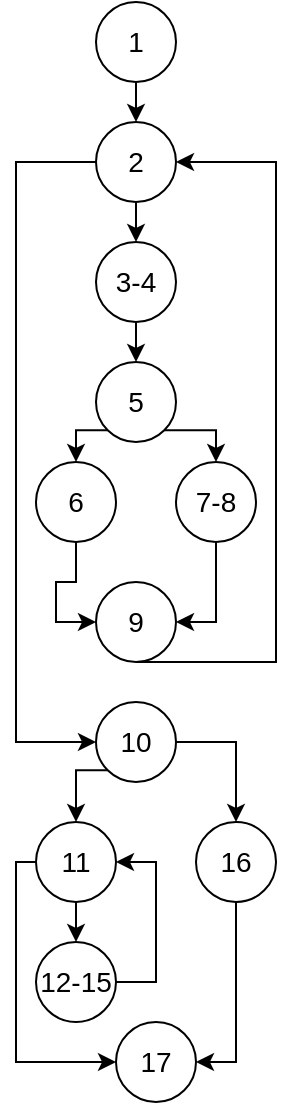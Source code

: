 <mxfile version="20.4.1" type="device"><diagram id="ZtWcIgFMf2rgeDsq5XCG" name="Page-1"><mxGraphModel dx="1393" dy="899" grid="1" gridSize="10" guides="1" tooltips="1" connect="1" arrows="1" fold="1" page="1" pageScale="1" pageWidth="850" pageHeight="1100" math="0" shadow="0"><root><mxCell id="0"/><mxCell id="1" parent="0"/><mxCell id="P0hd-GERREpuTdXWMBIf-4" style="edgeStyle=orthogonalEdgeStyle;rounded=0;orthogonalLoop=1;jettySize=auto;html=1;exitX=0.5;exitY=1;exitDx=0;exitDy=0;entryX=0.5;entryY=0;entryDx=0;entryDy=0;fontSize=14;" parent="1" source="P0hd-GERREpuTdXWMBIf-1" target="P0hd-GERREpuTdXWMBIf-2" edge="1"><mxGeometry relative="1" as="geometry"/></mxCell><mxCell id="P0hd-GERREpuTdXWMBIf-1" value="&lt;font style=&quot;font-size: 14px;&quot;&gt;1&lt;/font&gt;" style="ellipse;whiteSpace=wrap;html=1;" parent="1" vertex="1"><mxGeometry x="300" y="70" width="40" height="40" as="geometry"/></mxCell><mxCell id="P0hd-GERREpuTdXWMBIf-5" style="edgeStyle=orthogonalEdgeStyle;rounded=0;orthogonalLoop=1;jettySize=auto;html=1;exitX=0.5;exitY=1;exitDx=0;exitDy=0;entryX=0.5;entryY=0;entryDx=0;entryDy=0;fontSize=14;" parent="1" source="P0hd-GERREpuTdXWMBIf-2" target="P0hd-GERREpuTdXWMBIf-3" edge="1"><mxGeometry relative="1" as="geometry"/></mxCell><mxCell id="tIrS0EkNQ1tBFKIvZApg-7" style="edgeStyle=orthogonalEdgeStyle;rounded=0;orthogonalLoop=1;jettySize=auto;html=1;exitX=0;exitY=0.5;exitDx=0;exitDy=0;entryX=0;entryY=0.5;entryDx=0;entryDy=0;" edge="1" parent="1" source="P0hd-GERREpuTdXWMBIf-2" target="tIrS0EkNQ1tBFKIvZApg-6"><mxGeometry relative="1" as="geometry"><Array as="points"><mxPoint x="260" y="150"/><mxPoint x="260" y="440"/></Array></mxGeometry></mxCell><mxCell id="P0hd-GERREpuTdXWMBIf-2" value="&lt;span style=&quot;font-size: 14px;&quot;&gt;2&lt;/span&gt;" style="ellipse;whiteSpace=wrap;html=1;" parent="1" vertex="1"><mxGeometry x="300" y="130" width="40" height="40" as="geometry"/></mxCell><mxCell id="P0hd-GERREpuTdXWMBIf-7" style="edgeStyle=orthogonalEdgeStyle;rounded=0;orthogonalLoop=1;jettySize=auto;html=1;exitX=0.5;exitY=1;exitDx=0;exitDy=0;entryX=0.5;entryY=0;entryDx=0;entryDy=0;fontSize=14;" parent="1" source="P0hd-GERREpuTdXWMBIf-3" target="P0hd-GERREpuTdXWMBIf-6" edge="1"><mxGeometry relative="1" as="geometry"/></mxCell><mxCell id="P0hd-GERREpuTdXWMBIf-3" value="&lt;span style=&quot;font-size: 14px;&quot;&gt;3-4&lt;/span&gt;" style="ellipse;whiteSpace=wrap;html=1;" parent="1" vertex="1"><mxGeometry x="300" y="190" width="40" height="40" as="geometry"/></mxCell><mxCell id="P0hd-GERREpuTdXWMBIf-10" style="edgeStyle=orthogonalEdgeStyle;rounded=0;orthogonalLoop=1;jettySize=auto;html=1;exitX=0;exitY=1;exitDx=0;exitDy=0;entryX=0.5;entryY=0;entryDx=0;entryDy=0;fontSize=14;" parent="1" source="P0hd-GERREpuTdXWMBIf-6" target="P0hd-GERREpuTdXWMBIf-9" edge="1"><mxGeometry relative="1" as="geometry"/></mxCell><mxCell id="P0hd-GERREpuTdXWMBIf-11" style="edgeStyle=orthogonalEdgeStyle;rounded=0;orthogonalLoop=1;jettySize=auto;html=1;exitX=1;exitY=1;exitDx=0;exitDy=0;entryX=0.5;entryY=0;entryDx=0;entryDy=0;fontSize=14;" parent="1" source="P0hd-GERREpuTdXWMBIf-6" target="P0hd-GERREpuTdXWMBIf-8" edge="1"><mxGeometry relative="1" as="geometry"/></mxCell><mxCell id="P0hd-GERREpuTdXWMBIf-6" value="&lt;span style=&quot;font-size: 14px;&quot;&gt;5&lt;/span&gt;" style="ellipse;whiteSpace=wrap;html=1;" parent="1" vertex="1"><mxGeometry x="300" y="250" width="40" height="40" as="geometry"/></mxCell><mxCell id="tIrS0EkNQ1tBFKIvZApg-3" style="edgeStyle=orthogonalEdgeStyle;rounded=0;orthogonalLoop=1;jettySize=auto;html=1;exitX=0.5;exitY=1;exitDx=0;exitDy=0;entryX=1;entryY=0.5;entryDx=0;entryDy=0;" edge="1" parent="1" source="P0hd-GERREpuTdXWMBIf-8" target="tIrS0EkNQ1tBFKIvZApg-1"><mxGeometry relative="1" as="geometry"/></mxCell><mxCell id="P0hd-GERREpuTdXWMBIf-8" value="&lt;span style=&quot;font-size: 14px;&quot;&gt;7-8&lt;/span&gt;" style="ellipse;whiteSpace=wrap;html=1;" parent="1" vertex="1"><mxGeometry x="340" y="300" width="40" height="40" as="geometry"/></mxCell><mxCell id="tIrS0EkNQ1tBFKIvZApg-2" style="edgeStyle=orthogonalEdgeStyle;rounded=0;orthogonalLoop=1;jettySize=auto;html=1;exitX=0.5;exitY=1;exitDx=0;exitDy=0;entryX=0;entryY=0.5;entryDx=0;entryDy=0;" edge="1" parent="1" source="P0hd-GERREpuTdXWMBIf-9" target="tIrS0EkNQ1tBFKIvZApg-1"><mxGeometry relative="1" as="geometry"/></mxCell><mxCell id="P0hd-GERREpuTdXWMBIf-9" value="&lt;span style=&quot;font-size: 14px;&quot;&gt;6&lt;/span&gt;" style="ellipse;whiteSpace=wrap;html=1;" parent="1" vertex="1"><mxGeometry x="270" y="300" width="40" height="40" as="geometry"/></mxCell><mxCell id="tIrS0EkNQ1tBFKIvZApg-5" style="edgeStyle=orthogonalEdgeStyle;rounded=0;orthogonalLoop=1;jettySize=auto;html=1;exitX=0.5;exitY=1;exitDx=0;exitDy=0;entryX=1;entryY=0.5;entryDx=0;entryDy=0;" edge="1" parent="1" source="tIrS0EkNQ1tBFKIvZApg-1" target="P0hd-GERREpuTdXWMBIf-2"><mxGeometry relative="1" as="geometry"><mxPoint x="480" y="310" as="targetPoint"/><Array as="points"><mxPoint x="390" y="400"/><mxPoint x="390" y="150"/></Array></mxGeometry></mxCell><mxCell id="tIrS0EkNQ1tBFKIvZApg-1" value="&lt;span style=&quot;font-size: 14px;&quot;&gt;9&lt;/span&gt;" style="ellipse;whiteSpace=wrap;html=1;" vertex="1" parent="1"><mxGeometry x="300" y="360" width="40" height="40" as="geometry"/></mxCell><mxCell id="tIrS0EkNQ1tBFKIvZApg-12" style="edgeStyle=orthogonalEdgeStyle;rounded=0;orthogonalLoop=1;jettySize=auto;html=1;exitX=0;exitY=1;exitDx=0;exitDy=0;entryX=0.5;entryY=0;entryDx=0;entryDy=0;" edge="1" parent="1" source="tIrS0EkNQ1tBFKIvZApg-6" target="tIrS0EkNQ1tBFKIvZApg-9"><mxGeometry relative="1" as="geometry"/></mxCell><mxCell id="tIrS0EkNQ1tBFKIvZApg-15" style="edgeStyle=orthogonalEdgeStyle;rounded=0;orthogonalLoop=1;jettySize=auto;html=1;exitX=1;exitY=0.5;exitDx=0;exitDy=0;entryX=0.5;entryY=0;entryDx=0;entryDy=0;" edge="1" parent="1" source="tIrS0EkNQ1tBFKIvZApg-6" target="tIrS0EkNQ1tBFKIvZApg-8"><mxGeometry relative="1" as="geometry"/></mxCell><mxCell id="tIrS0EkNQ1tBFKIvZApg-6" value="&lt;span style=&quot;font-size: 14px;&quot;&gt;10&lt;/span&gt;" style="ellipse;whiteSpace=wrap;html=1;" vertex="1" parent="1"><mxGeometry x="300" y="420" width="40" height="40" as="geometry"/></mxCell><mxCell id="tIrS0EkNQ1tBFKIvZApg-18" style="edgeStyle=orthogonalEdgeStyle;rounded=0;orthogonalLoop=1;jettySize=auto;html=1;exitX=0.5;exitY=1;exitDx=0;exitDy=0;entryX=1;entryY=0.5;entryDx=0;entryDy=0;" edge="1" parent="1" source="tIrS0EkNQ1tBFKIvZApg-8" target="tIrS0EkNQ1tBFKIvZApg-16"><mxGeometry relative="1" as="geometry"/></mxCell><mxCell id="tIrS0EkNQ1tBFKIvZApg-8" value="&lt;span style=&quot;font-size: 14px;&quot;&gt;16&lt;/span&gt;" style="ellipse;whiteSpace=wrap;html=1;" vertex="1" parent="1"><mxGeometry x="350" y="480" width="40" height="40" as="geometry"/></mxCell><mxCell id="tIrS0EkNQ1tBFKIvZApg-13" style="edgeStyle=orthogonalEdgeStyle;rounded=0;orthogonalLoop=1;jettySize=auto;html=1;exitX=0.5;exitY=1;exitDx=0;exitDy=0;entryX=0.5;entryY=0;entryDx=0;entryDy=0;" edge="1" parent="1" source="tIrS0EkNQ1tBFKIvZApg-9" target="tIrS0EkNQ1tBFKIvZApg-10"><mxGeometry relative="1" as="geometry"/></mxCell><mxCell id="tIrS0EkNQ1tBFKIvZApg-17" style="edgeStyle=orthogonalEdgeStyle;rounded=0;orthogonalLoop=1;jettySize=auto;html=1;exitX=0;exitY=0.5;exitDx=0;exitDy=0;entryX=0;entryY=0.5;entryDx=0;entryDy=0;" edge="1" parent="1" source="tIrS0EkNQ1tBFKIvZApg-9" target="tIrS0EkNQ1tBFKIvZApg-16"><mxGeometry relative="1" as="geometry"><Array as="points"><mxPoint x="260" y="500"/><mxPoint x="260" y="600"/></Array></mxGeometry></mxCell><mxCell id="tIrS0EkNQ1tBFKIvZApg-9" value="&lt;span style=&quot;font-size: 14px;&quot;&gt;11&lt;/span&gt;" style="ellipse;whiteSpace=wrap;html=1;" vertex="1" parent="1"><mxGeometry x="270" y="480" width="40" height="40" as="geometry"/></mxCell><mxCell id="tIrS0EkNQ1tBFKIvZApg-14" style="edgeStyle=orthogonalEdgeStyle;rounded=0;orthogonalLoop=1;jettySize=auto;html=1;exitX=1;exitY=0.5;exitDx=0;exitDy=0;entryX=1;entryY=0.5;entryDx=0;entryDy=0;" edge="1" parent="1" source="tIrS0EkNQ1tBFKIvZApg-10" target="tIrS0EkNQ1tBFKIvZApg-9"><mxGeometry relative="1" as="geometry"/></mxCell><mxCell id="tIrS0EkNQ1tBFKIvZApg-10" value="&lt;span style=&quot;font-size: 14px;&quot;&gt;12-15&lt;/span&gt;" style="ellipse;whiteSpace=wrap;html=1;" vertex="1" parent="1"><mxGeometry x="270" y="540" width="40" height="40" as="geometry"/></mxCell><mxCell id="tIrS0EkNQ1tBFKIvZApg-16" value="&lt;span style=&quot;font-size: 14px;&quot;&gt;17&lt;/span&gt;" style="ellipse;whiteSpace=wrap;html=1;" vertex="1" parent="1"><mxGeometry x="310" y="580" width="40" height="40" as="geometry"/></mxCell></root></mxGraphModel></diagram></mxfile>